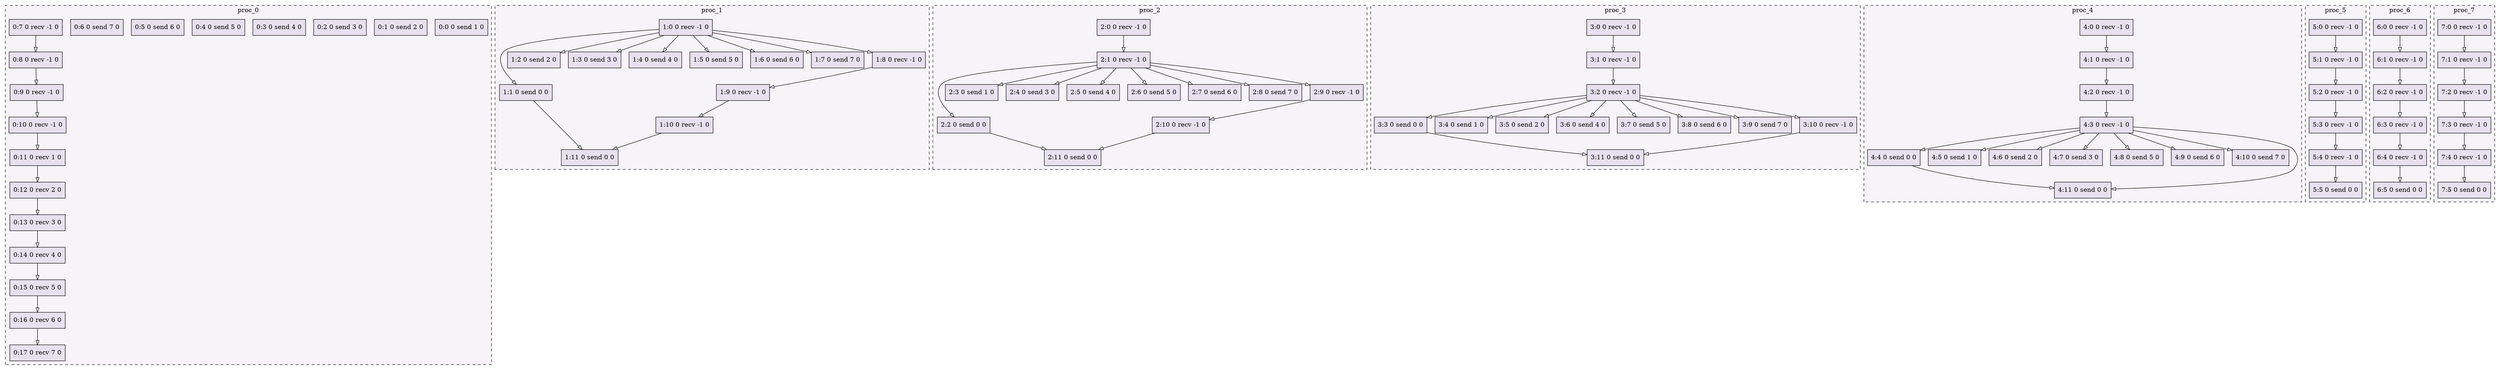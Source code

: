 digraph{node[shape=record style=filled colorscheme=purd9 fillcolor=2];subgraph cluster0{style=dashed;colorscheme=purd9;bgcolor=1;edge[arrowhead=empty];label=proc_0;0[label="0:0 0 send 1 0"];1[label="0:1 0 send 2 0"];2[label="0:2 0 send 3 0"];3[label="0:3 0 send 4 0"];4[label="0:4 0 send 5 0"];5[label="0:5 0 send 6 0"];6[label="0:6 0 send 7 0"];7[label="0:7 0 recv -1 0"];8[label="0:8 0 recv -1 0"];9[label="0:9 0 recv -1 0"];10[label="0:10 0 recv -1 0"];11[label="0:11 0 recv 1 0"];12[label="0:12 0 recv 2 0"];13[label="0:13 0 recv 3 0"];14[label="0:14 0 recv 4 0"];15[label="0:15 0 recv 5 0"];16[label="0:16 0 recv 6 0"];17[label="0:17 0 recv 7 0"];7->8;8->9;9->10;10->11;11->12;12->13;13->14;14->15;15->16;16->17;}subgraph cluster1{style=dashed;colorscheme=purd9;bgcolor=1;edge[arrowhead=empty];label=proc_1;18[label="1:0 0 recv -1 0"];19[label="1:1 0 send 0 0"];20[label="1:2 0 send 2 0"];21[label="1:3 0 send 3 0"];22[label="1:4 0 send 4 0"];23[label="1:5 0 send 5 0"];24[label="1:6 0 send 6 0"];25[label="1:7 0 send 7 0"];26[label="1:8 0 recv -1 0"];27[label="1:9 0 recv -1 0"];28[label="1:10 0 recv -1 0"];29[label="1:11 0 send 0 0"];18->19;18->20;18->21;18->22;18->23;18->24;18->25;18->26;26->27;27->28;28->29;19->29;}subgraph cluster2{style=dashed;colorscheme=purd9;bgcolor=1;edge[arrowhead=empty];label=proc_2;30[label="2:0 0 recv -1 0"];31[label="2:1 0 recv -1 0"];32[label="2:2 0 send 0 0"];33[label="2:3 0 send 1 0"];34[label="2:4 0 send 3 0"];35[label="2:5 0 send 4 0"];36[label="2:6 0 send 5 0"];37[label="2:7 0 send 6 0"];38[label="2:8 0 send 7 0"];39[label="2:9 0 recv -1 0"];40[label="2:10 0 recv -1 0"];41[label="2:11 0 send 0 0"];30->31;31->32;31->33;31->34;31->35;31->36;31->37;31->38;31->39;39->40;40->41;32->41;}subgraph cluster3{style=dashed;colorscheme=purd9;bgcolor=1;edge[arrowhead=empty];label=proc_3;42[label="3:0 0 recv -1 0"];43[label="3:1 0 recv -1 0"];44[label="3:2 0 recv -1 0"];45[label="3:3 0 send 0 0"];46[label="3:4 0 send 1 0"];47[label="3:5 0 send 2 0"];48[label="3:6 0 send 4 0"];49[label="3:7 0 send 5 0"];50[label="3:8 0 send 6 0"];51[label="3:9 0 send 7 0"];52[label="3:10 0 recv -1 0"];53[label="3:11 0 send 0 0"];42->43;43->44;44->45;44->46;44->47;44->48;44->49;44->50;44->51;44->52;52->53;45->53;}subgraph cluster4{style=dashed;colorscheme=purd9;bgcolor=1;edge[arrowhead=empty];label=proc_4;54[label="4:0 0 recv -1 0"];55[label="4:1 0 recv -1 0"];56[label="4:2 0 recv -1 0"];57[label="4:3 0 recv -1 0"];58[label="4:4 0 send 0 0"];59[label="4:5 0 send 1 0"];60[label="4:6 0 send 2 0"];61[label="4:7 0 send 3 0"];62[label="4:8 0 send 5 0"];63[label="4:9 0 send 6 0"];64[label="4:10 0 send 7 0"];65[label="4:11 0 send 0 0"];54->55;55->56;56->57;57->58;57->59;57->60;57->61;57->62;57->63;57->64;58->65;57->65;}subgraph cluster5{style=dashed;colorscheme=purd9;bgcolor=1;edge[arrowhead=empty];label=proc_5;66[label="5:0 0 recv -1 0"];67[label="5:1 0 recv -1 0"];68[label="5:2 0 recv -1 0"];69[label="5:3 0 recv -1 0"];70[label="5:4 0 recv -1 0"];71[label="5:5 0 send 0 0"];66->67;67->68;68->69;69->70;70->71;}subgraph cluster6{style=dashed;colorscheme=purd9;bgcolor=1;edge[arrowhead=empty];label=proc_6;72[label="6:0 0 recv -1 0"];73[label="6:1 0 recv -1 0"];74[label="6:2 0 recv -1 0"];75[label="6:3 0 recv -1 0"];76[label="6:4 0 recv -1 0"];77[label="6:5 0 send 0 0"];72->73;73->74;74->75;75->76;76->77;}subgraph cluster7{style=dashed;colorscheme=purd9;bgcolor=1;edge[arrowhead=empty];label=proc_7;78[label="7:0 0 recv -1 0"];79[label="7:1 0 recv -1 0"];80[label="7:2 0 recv -1 0"];81[label="7:3 0 recv -1 0"];82[label="7:4 0 recv -1 0"];83[label="7:5 0 send 0 0"];78->79;79->80;80->81;81->82;82->83;}}